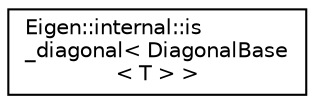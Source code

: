 digraph "Graphical Class Hierarchy"
{
  edge [fontname="Helvetica",fontsize="10",labelfontname="Helvetica",labelfontsize="10"];
  node [fontname="Helvetica",fontsize="10",shape=record];
  rankdir="LR";
  Node1 [label="Eigen::internal::is\l_diagonal\< DiagonalBase\l\< T \> \>",height=0.2,width=0.4,color="black", fillcolor="white", style="filled",URL="$struct_eigen_1_1internal_1_1is__diagonal_3_01_diagonal_base_3_01_t_01_4_01_4.html"];
}
